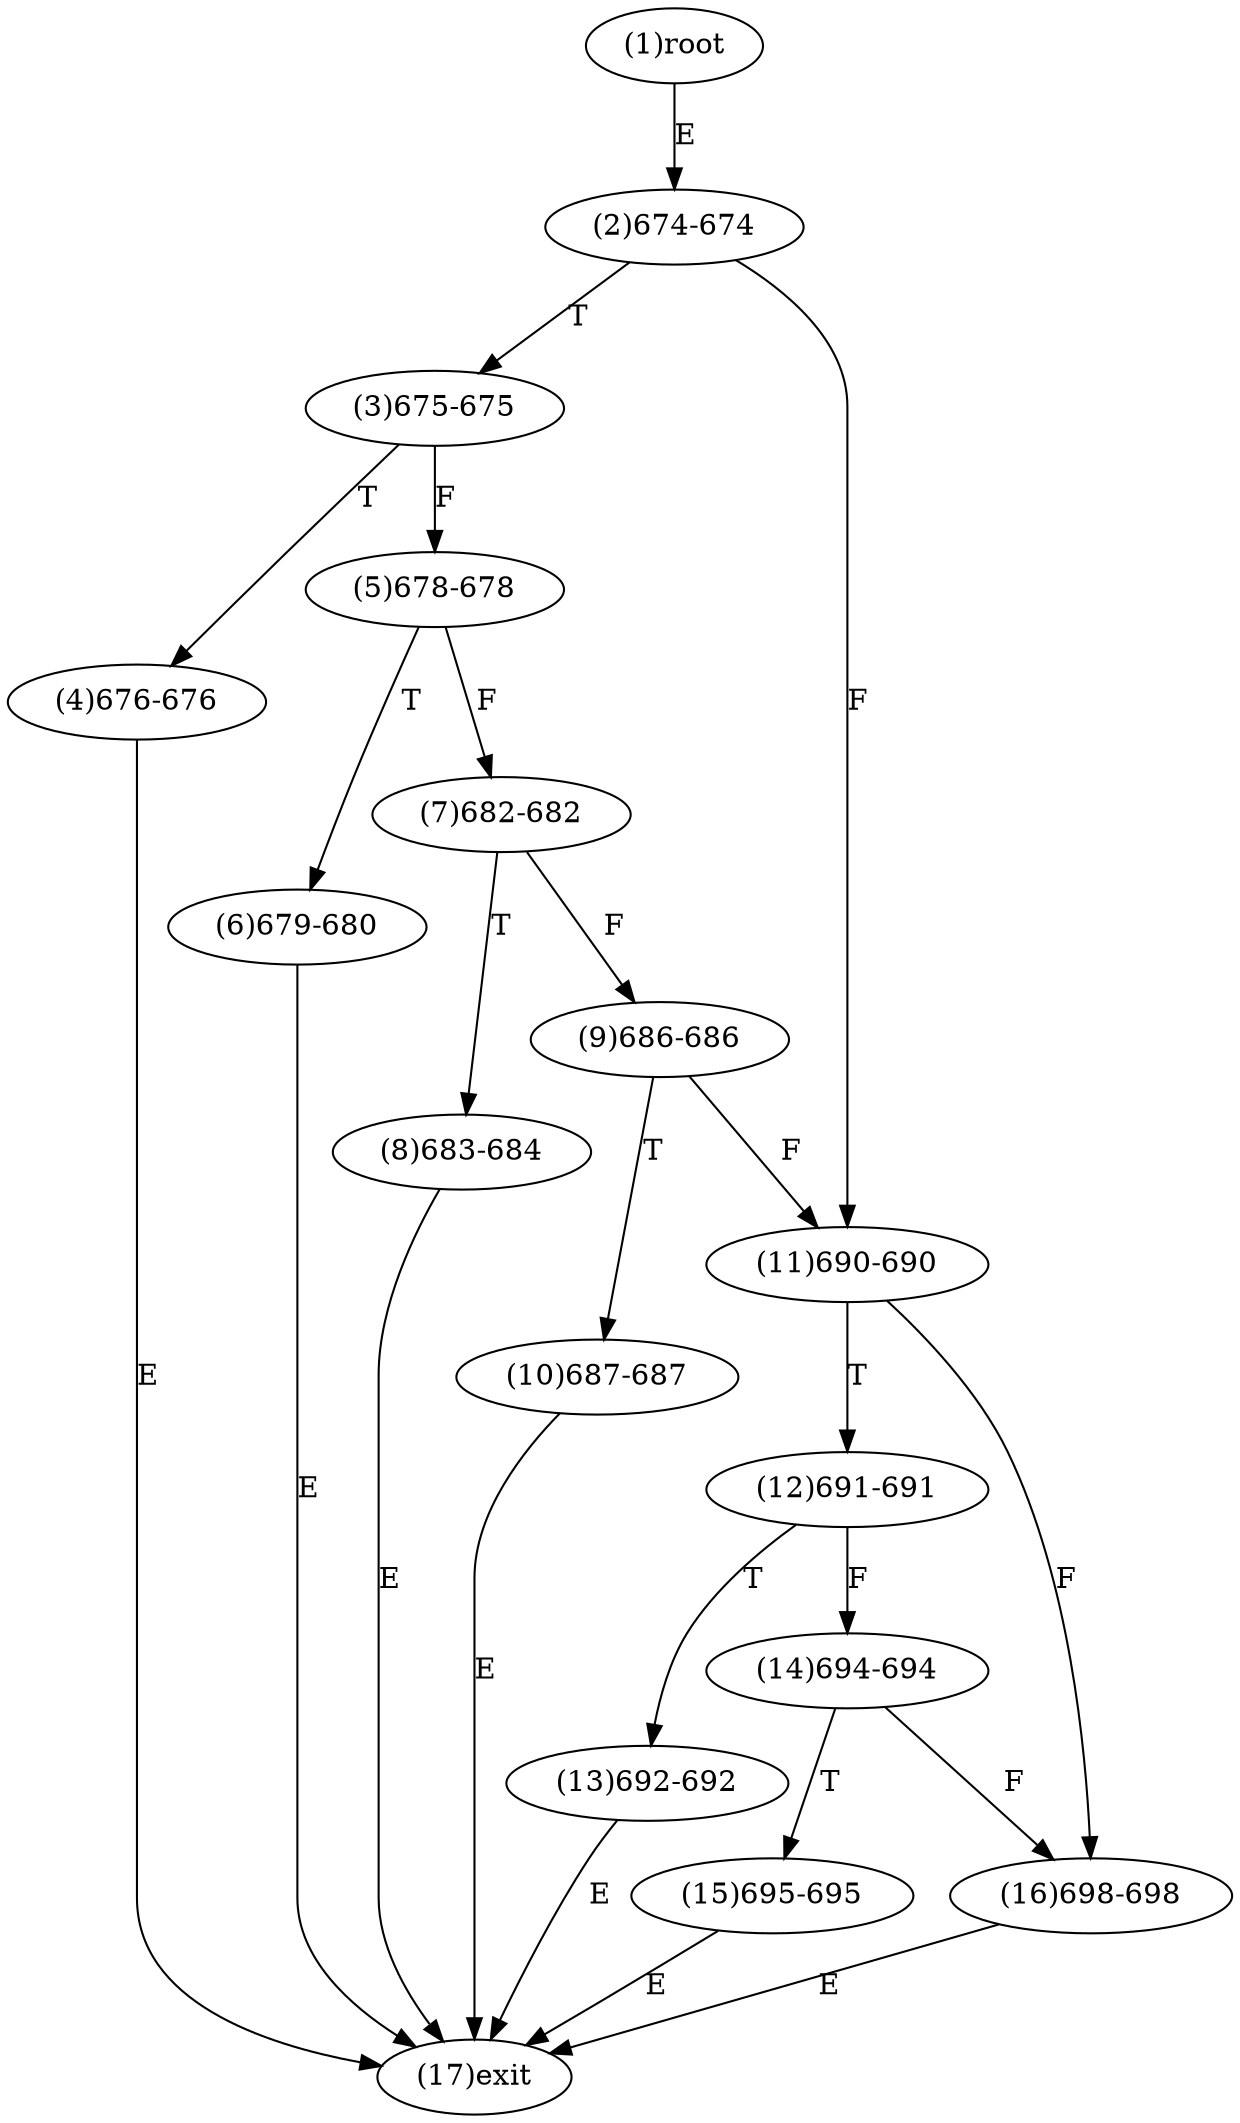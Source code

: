 digraph "" { 
1[ label="(1)root"];
2[ label="(2)674-674"];
3[ label="(3)675-675"];
4[ label="(4)676-676"];
5[ label="(5)678-678"];
6[ label="(6)679-680"];
7[ label="(7)682-682"];
8[ label="(8)683-684"];
9[ label="(9)686-686"];
10[ label="(10)687-687"];
11[ label="(11)690-690"];
12[ label="(12)691-691"];
13[ label="(13)692-692"];
14[ label="(14)694-694"];
15[ label="(15)695-695"];
17[ label="(17)exit"];
16[ label="(16)698-698"];
1->2[ label="E"];
2->11[ label="F"];
2->3[ label="T"];
3->5[ label="F"];
3->4[ label="T"];
4->17[ label="E"];
5->7[ label="F"];
5->6[ label="T"];
6->17[ label="E"];
7->9[ label="F"];
7->8[ label="T"];
8->17[ label="E"];
9->11[ label="F"];
9->10[ label="T"];
10->17[ label="E"];
11->16[ label="F"];
11->12[ label="T"];
12->14[ label="F"];
12->13[ label="T"];
13->17[ label="E"];
14->16[ label="F"];
14->15[ label="T"];
15->17[ label="E"];
16->17[ label="E"];
}
